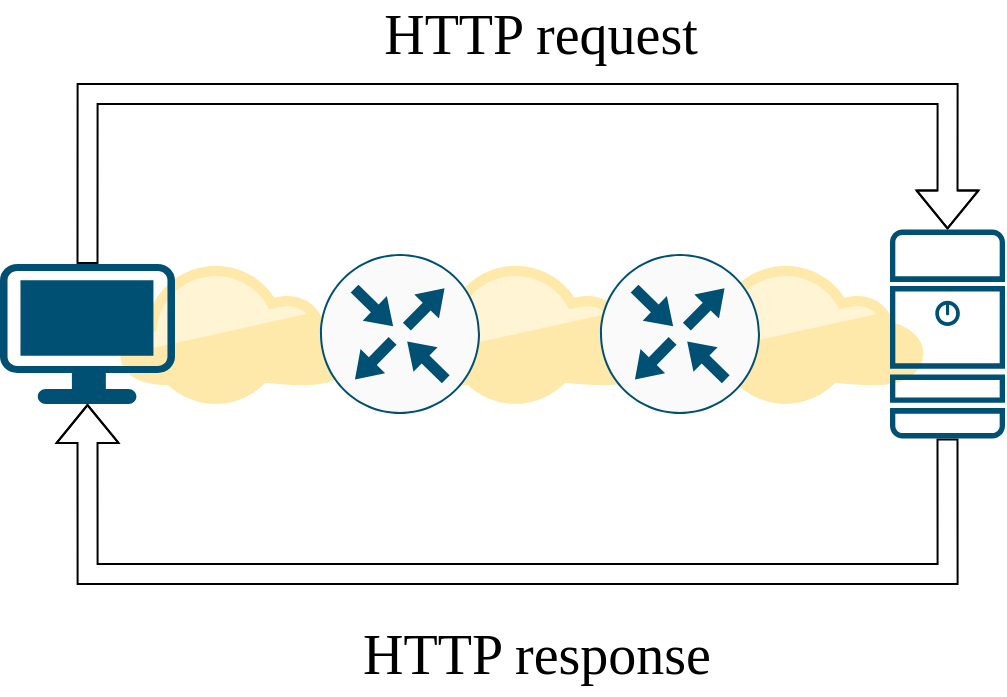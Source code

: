 <mxfile version="14.6.11"><diagram id="BuscpqThrHvu2ubZHYyd" name="Page-1"><mxGraphModel dx="1109" dy="758" grid="1" gridSize="10" guides="1" tooltips="1" connect="1" arrows="1" fold="1" page="1" pageScale="1" pageWidth="850" pageHeight="1100" math="0" shadow="0"><root><mxCell id="0"/><mxCell id="1" parent="0"/><mxCell id="I6FGkftc3k9oiEmr8MoF-4" value="" style="points=[[0,0.64,0],[0.2,0.15,0],[0.4,0.01,0],[0.79,0.25,0],[1,0.65,0],[0.8,0.86,0],[0.41,1,0],[0.16,0.86,0]];verticalLabelPosition=bottom;html=1;verticalAlign=top;aspect=fixed;align=center;pointerEvents=1;shape=mxgraph.cisco19.cloud2;fillColor=#FFE9AA;strokeColor=none;" vertex="1" parent="1"><mxGeometry x="140" y="215" width="116.67" height="70" as="geometry"/></mxCell><mxCell id="I6FGkftc3k9oiEmr8MoF-11" value="" style="points=[[0,0.64,0],[0.2,0.15,0],[0.4,0.01,0],[0.79,0.25,0],[1,0.65,0],[0.8,0.86,0],[0.41,1,0],[0.16,0.86,0]];verticalLabelPosition=bottom;html=1;verticalAlign=top;aspect=fixed;align=center;pointerEvents=1;shape=mxgraph.cisco19.cloud2;fillColor=#FFE9AA;strokeColor=none;" vertex="1" parent="1"><mxGeometry x="425" y="215" width="116.67" height="70" as="geometry"/></mxCell><mxCell id="I6FGkftc3k9oiEmr8MoF-12" value="" style="points=[[0,0.64,0],[0.2,0.15,0],[0.4,0.01,0],[0.79,0.25,0],[1,0.65,0],[0.8,0.86,0],[0.41,1,0],[0.16,0.86,0]];verticalLabelPosition=bottom;html=1;verticalAlign=top;aspect=fixed;align=center;pointerEvents=1;shape=mxgraph.cisco19.cloud2;fillColor=#FFE9AA;strokeColor=none;" vertex="1" parent="1"><mxGeometry x="290" y="215" width="116.67" height="70" as="geometry"/></mxCell><mxCell id="I6FGkftc3k9oiEmr8MoF-13" value="" style="points=[[0.5,0,0],[1,0.5,0],[0.5,1,0],[0,0.5,0],[0.145,0.145,0],[0.856,0.145,0],[0.855,0.856,0],[0.145,0.855,0]];verticalLabelPosition=bottom;html=1;verticalAlign=top;aspect=fixed;align=center;pointerEvents=1;shape=mxgraph.cisco19.rect;prIcon=router;fillColor=#FAFAFA;strokeColor=#005073;" vertex="1" parent="1"><mxGeometry x="380" y="210" width="80" height="80" as="geometry"/></mxCell><mxCell id="I6FGkftc3k9oiEmr8MoF-1" value="" style="points=[[0.5,0,0],[1,0.5,0],[0.5,1,0],[0,0.5,0],[0.145,0.145,0],[0.856,0.145,0],[0.855,0.856,0],[0.145,0.855,0]];verticalLabelPosition=bottom;html=1;verticalAlign=top;aspect=fixed;align=center;pointerEvents=1;shape=mxgraph.cisco19.rect;prIcon=router;fillColor=#FAFAFA;strokeColor=#005073;" vertex="1" parent="1"><mxGeometry x="240" y="210" width="80" height="80" as="geometry"/></mxCell><mxCell id="I6FGkftc3k9oiEmr8MoF-15" style="edgeStyle=orthogonalEdgeStyle;shape=flexArrow;curved=1;rounded=0;orthogonalLoop=1;jettySize=auto;html=1;exitX=0.5;exitY=1;exitDx=0;exitDy=0;exitPerimeter=0;entryX=0.5;entryY=1;entryDx=0;entryDy=0;entryPerimeter=0;" edge="1" parent="1" source="I6FGkftc3k9oiEmr8MoF-8" target="I6FGkftc3k9oiEmr8MoF-5"><mxGeometry relative="1" as="geometry"><Array as="points"><mxPoint x="554" y="370"/><mxPoint x="124" y="370"/></Array></mxGeometry></mxCell><mxCell id="I6FGkftc3k9oiEmr8MoF-8" value="" style="points=[[0.015,0.015,0],[0.985,0.015,0],[0.985,0.985,0],[0.015,0.985,0],[0.25,0,0],[0.5,0,0],[0.75,0,0],[1,0.25,0],[1,0.5,0],[1,0.75,0],[0.75,1,0],[0.5,1,0],[0.25,1,0],[0,0.75,0],[0,0.5,0],[0,0.25,0]];verticalLabelPosition=bottom;html=1;verticalAlign=top;aspect=fixed;align=center;pointerEvents=1;shape=mxgraph.cisco19.server;fillColor=#005073;strokeColor=none;" vertex="1" parent="1"><mxGeometry x="525" y="197.725" width="57.5" height="104.55" as="geometry"/></mxCell><mxCell id="I6FGkftc3k9oiEmr8MoF-14" style="edgeStyle=orthogonalEdgeStyle;shape=flexArrow;curved=1;rounded=0;orthogonalLoop=1;jettySize=auto;html=1;exitX=0.5;exitY=0;exitDx=0;exitDy=0;exitPerimeter=0;entryX=0.5;entryY=0;entryDx=0;entryDy=0;entryPerimeter=0;" edge="1" parent="1" source="I6FGkftc3k9oiEmr8MoF-5" target="I6FGkftc3k9oiEmr8MoF-8"><mxGeometry relative="1" as="geometry"><Array as="points"><mxPoint x="124" y="130"/><mxPoint x="554" y="130"/></Array></mxGeometry></mxCell><mxCell id="I6FGkftc3k9oiEmr8MoF-16" value="HTTP request" style="edgeLabel;html=1;align=center;verticalAlign=middle;resizable=0;points=[];fontSize=28;fontFamily=Linux Libertine;fontSource=http%3A%2F%2Fwww.marcoen.net%2Fstatic%2Ffonts%2FLinLibertine_R.woff;" vertex="1" connectable="0" parent="I6FGkftc3k9oiEmr8MoF-14"><mxGeometry x="0.168" y="2" relative="1" as="geometry"><mxPoint x="-30" y="-28" as="offset"/></mxGeometry></mxCell><mxCell id="I6FGkftc3k9oiEmr8MoF-5" value="" style="points=[[0.03,0.03,0],[0.5,0,0],[0.97,0.03,0],[1,0.4,0],[0.97,0.745,0],[0.5,1,0],[0.03,0.745,0],[0,0.4,0]];verticalLabelPosition=bottom;html=1;verticalAlign=top;aspect=fixed;align=center;pointerEvents=1;shape=mxgraph.cisco19.workstation;fillColor=#005073;strokeColor=none;" vertex="1" parent="1"><mxGeometry x="80" y="215" width="87.5" height="70" as="geometry"/></mxCell><mxCell id="I6FGkftc3k9oiEmr8MoF-17" value="HTTP response" style="text;html=1;align=center;verticalAlign=middle;resizable=0;points=[];autosize=1;strokeColor=none;fontSize=28;fontFamily=Linux Libertine;fontSource=http%3A%2F%2Fwww.marcoen.net%2Fstatic%2Ffonts%2FLinLibertine_R.woff;" vertex="1" parent="1"><mxGeometry x="248.34" y="390" width="200" height="40" as="geometry"/></mxCell></root></mxGraphModel></diagram></mxfile>